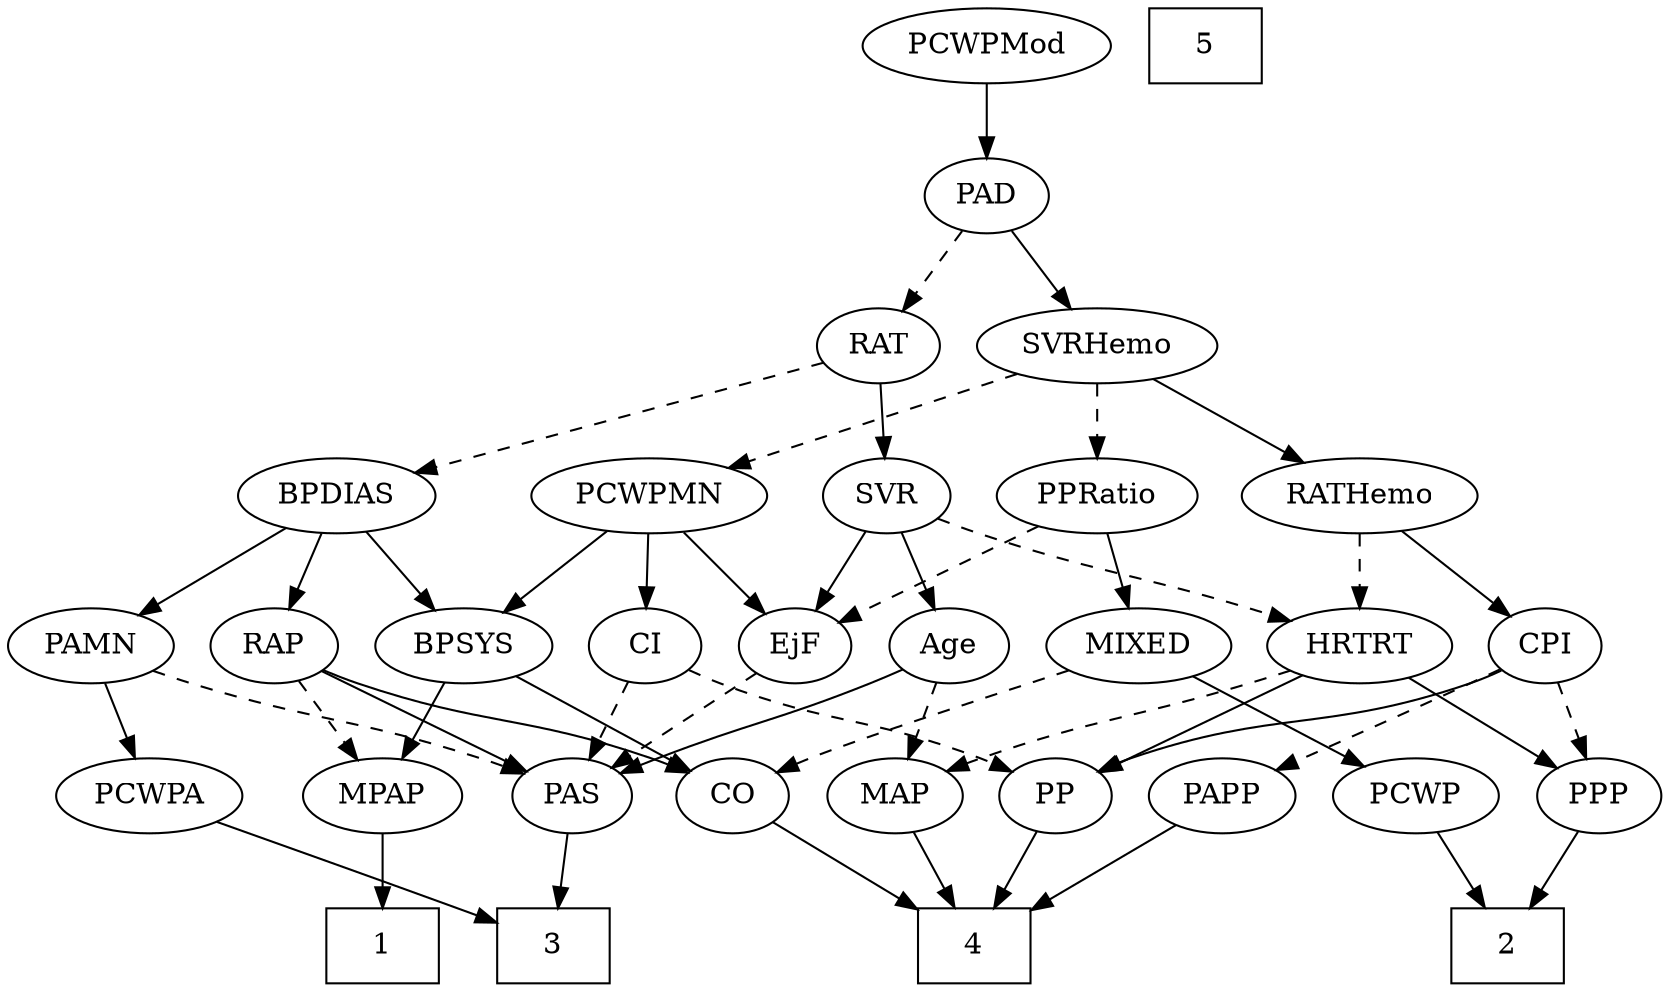 strict digraph {
	graph [bb="0,0,749.4,468"];
	node [label="\N"];
	1	[height=0.5,
		pos="168.4,18",
		shape=box,
		width=0.75];
	2	[height=0.5,
		pos="682.4,18",
		shape=box,
		width=0.75];
	3	[height=0.5,
		pos="247.4,18",
		shape=box,
		width=0.75];
	4	[height=0.5,
		pos="442.4,18",
		shape=box,
		width=0.75];
	5	[height=0.5,
		pos="546.4,450",
		shape=box,
		width=0.75];
	Age	[height=0.5,
		pos="429.4,162",
		width=0.75];
	PAS	[height=0.5,
		pos="253.4,90",
		width=0.75];
	Age -> PAS	[pos="e,274.97,101.02 408.24,150.57 403.4,148.31 398.25,146 393.4,144 348.94,125.71 336.04,125.83 291.4,108 289.05,107.06 286.63,106.06 \
284.21,105.04",
		style=solid];
	MAP	[height=0.5,
		pos="404.4,90",
		width=0.84854];
	Age -> MAP	[pos="e,410.45,107.96 423.47,144.41 420.62,136.42 417.13,126.64 413.91,117.64",
		style=dashed];
	EjF	[height=0.5,
		pos="357.4,162",
		width=0.75];
	EjF -> PAS	[pos="e,271.83,103.41 338.8,148.49 322.54,137.54 298.7,121.49 280.34,109.14",
		style=dashed];
	RAP	[height=0.5,
		pos="118.4,162",
		width=0.77632];
	MPAP	[height=0.5,
		pos="168.4,90",
		width=0.97491];
	RAP -> MPAP	[pos="e,156.63,107.47 129.49,145.46 135.72,136.74 143.64,125.65 150.71,115.76",
		style=dashed];
	CO	[height=0.5,
		pos="327.4,90",
		width=0.75];
	RAP -> CO	[pos="e,305.94,101.31 140.06,150.31 145.03,148.06 150.34,145.82 155.4,144 213.4,123.05 231.29,128.66 289.4,108 291.78,107.15 294.22,106.22 \
296.66,105.24",
		style=solid];
	RAP -> PAS	[pos="e,232.45,101.86 139.49,150.06 161.98,138.4 197.79,119.83 223.25,106.63",
		style=solid];
	MIXED	[height=0.5,
		pos="514.4,162",
		width=1.1193];
	MIXED -> CO	[pos="e,348.77,101.22 483.6,150.29 443.09,136.17 375.72,112.59 364.4,108 362.32,107.16 360.19,106.26 358.05,105.34",
		style=dashed];
	PCWP	[height=0.5,
		pos="642.4,90",
		width=0.97491];
	MIXED -> PCWP	[pos="e,619.09,103.75 539.08,147.5 559.29,136.45 588.05,120.72 610.09,108.67",
		style=solid];
	MPAP -> 1	[pos="e,168.4,36.104 168.4,71.697 168.4,63.983 168.4,54.712 168.4,46.112",
		style=solid];
	BPSYS	[height=0.5,
		pos="202.4,162",
		width=1.0471];
	BPSYS -> MPAP	[pos="e,176.63,107.96 194.34,144.41 190.37,136.25 185.5,126.22 181.06,117.07",
		style=solid];
	BPSYS -> CO	[pos="e,307.29,102.26 225.91,147.83 246.45,136.33 276.36,119.58 298.38,107.25",
		style=solid];
	PAD	[height=0.5,
		pos="449.4,378",
		width=0.79437];
	RAT	[height=0.5,
		pos="402.4,306",
		width=0.75827];
	PAD -> RAT	[pos="e,413.02,322.82 438.73,361.12 432.84,352.34 425.4,341.26 418.79,331.42",
		style=dashed];
	SVRHemo	[height=0.5,
		pos="497.4,306",
		width=1.3902];
	PAD -> SVRHemo	[pos="e,485.88,323.8 460.29,361.12 466.13,352.59 473.47,341.89 480.08,332.25",
		style=solid];
	CO -> 4	[pos="e,415.33,35.478 346.65,77.284 362.95,67.361 386.76,52.868 406.55,40.817",
		style=solid];
	PAS -> 3	[pos="e,248.86,36.104 251.91,71.697 251.25,63.983 250.46,54.712 249.72,46.112",
		style=solid];
	PAMN	[height=0.5,
		pos="36.397,162",
		width=1.011];
	PAMN -> PAS	[pos="e,231.46,100.69 63.859,150.16 69.618,148.02 75.679,145.86 81.397,144 138.81,125.31 155.29,127.6 212.4,108 215.53,106.92 218.77,105.73 \
221.99,104.49",
		style=dashed];
	PCWPA	[height=0.5,
		pos="63.397,90",
		width=1.1555];
	PAMN -> PCWPA	[pos="e,56.921,107.79 42.933,144.05 46.017,136.06 49.769,126.33 53.214,117.4",
		style=solid];
	RATHemo	[height=0.5,
		pos="612.4,234",
		width=1.3721];
	CPI	[height=0.5,
		pos="697.4,162",
		width=0.75];
	RATHemo -> CPI	[pos="e,681.05,176.47 631.68,217.12 644.02,206.96 660.11,193.71 673.28,182.86",
		style=solid];
	HRTRT	[height=0.5,
		pos="612.4,162",
		width=1.1013];
	RATHemo -> HRTRT	[pos="e,612.4,180.1 612.4,215.7 612.4,207.98 612.4,198.71 612.4,190.11",
		style=dashed];
	PP	[height=0.5,
		pos="480.4,90",
		width=0.75];
	CPI -> PP	[pos="e,501.04,101.6 676.75,150.4 671.8,148.09 666.48,145.81 661.4,144 598.85,121.71 578.95,130.29 516.4,108 514.49,107.32 512.55,106.58 \
510.61,105.79",
		style=solid];
	PPP	[height=0.5,
		pos="722.4,90",
		width=0.75];
	CPI -> PPP	[pos="e,716.34,107.96 703.32,144.41 706.17,136.42 709.67,126.64 712.88,117.64",
		style=dashed];
	PAPP	[height=0.5,
		pos="557.4,90",
		width=0.88464];
	CPI -> PAPP	[pos="e,580.36,102.48 676.44,150.52 653.37,138.99 616.04,120.32 589.33,106.97",
		style=dashed];
	SVR	[height=0.5,
		pos="407.4,234",
		width=0.77632];
	RAT -> SVR	[pos="e,406.18,252.1 403.63,287.7 404.18,279.98 404.85,270.71 405.46,262.11",
		style=solid];
	BPDIAS	[height=0.5,
		pos="154.4,234",
		width=1.1735];
	RAT -> BPDIAS	[pos="e,188.83,244.72 377.71,298.03 335.93,286.24 250.74,262.19 198.5,247.45",
		style=dashed];
	SVR -> Age	[pos="e,424.12,179.79 412.72,216.05 415.24,208.06 418.29,198.33 421.1,189.4",
		style=solid];
	SVR -> EjF	[pos="e,368.46,178.49 396.3,217.46 389.89,208.49 381.7,197.02 374.48,186.92",
		style=solid];
	SVR -> HRTRT	[pos="e,582.13,173.66 430.24,223.1 436.12,220.68 442.46,218.16 448.4,216 498.74,197.73 512.54,196.78 563.4,180 566.34,179.03 569.37,178.01 \
572.42,176.98",
		style=dashed];
	PCWPMod	[height=0.5,
		pos="449.4,450",
		width=1.4443];
	PCWPMod -> PAD	[pos="e,449.4,396.1 449.4,431.7 449.4,423.98 449.4,414.71 449.4,406.11",
		style=solid];
	PCWPA -> 3	[pos="e,220.13,29.861 93.984,77.673 122.58,67.042 166.45,50.63 204.4,36 206.47,35.202 208.59,34.379 210.73,33.544",
		style=solid];
	PCWPMN	[height=0.5,
		pos="292.4,234",
		width=1.3902];
	PCWPMN -> EjF	[pos="e,343.73,177.72 307.47,216.76 316.2,207.37 327.31,195.41 336.83,185.15",
		style=solid];
	PCWPMN -> BPSYS	[pos="e,221.39,177.77 272.42,217.46 259.81,207.66 243.36,194.86 229.57,184.14",
		style=solid];
	CI	[height=0.5,
		pos="285.4,162",
		width=0.75];
	PCWPMN -> CI	[pos="e,287.11,180.1 290.67,215.7 289.9,207.98 288.97,198.71 288.11,190.11",
		style=solid];
	SVRHemo -> RATHemo	[pos="e,588.04,249.82 521.79,290.15 538.56,279.95 561.03,266.27 579.4,255.09",
		style=solid];
	SVRHemo -> PCWPMN	[pos="e,327.52,246.99 462.16,292.97 427.58,281.16 374.73,263.11 337.19,250.3",
		style=dashed];
	PPRatio	[height=0.5,
		pos="497.4,234",
		width=1.1013];
	SVRHemo -> PPRatio	[pos="e,497.4,252.1 497.4,287.7 497.4,279.98 497.4,270.71 497.4,262.11",
		style=dashed];
	BPDIAS -> RAP	[pos="e,126.78,179.31 145.68,216.05 141.42,207.77 136.2,197.62 131.47,188.42",
		style=solid];
	BPDIAS -> BPSYS	[pos="e,191.1,179.47 165.77,216.41 171.63,207.87 178.89,197.28 185.4,187.79",
		style=solid];
	BPDIAS -> PAMN	[pos="e,58.752,176.26 130.8,219 112.6,208.21 87.277,193.18 67.436,181.41",
		style=solid];
	MAP -> 4	[pos="e,433.1,36.124 413.21,72.765 417.68,64.525 423.22,54.317 428.27,45.016",
		style=solid];
	PP -> 4	[pos="e,451.69,36.124 471.58,72.765 467.11,64.525 461.57,54.317 456.52,45.016",
		style=solid];
	PPP -> 2	[pos="e,692.18,36.124 713.12,72.765 708.41,64.525 702.58,54.317 697.26,45.016",
		style=solid];
	PPRatio -> EjF	[pos="e,378.35,173.47 471.72,220.16 447.92,208.26 412.51,190.56 387.41,178.01",
		style=dashed];
	PPRatio -> MIXED	[pos="e,510.2,180.28 501.51,216.05 503.4,208.26 505.7,198.82 507.82,190.08",
		style=solid];
	PCWP -> 2	[pos="e,672.43,36.447 651.88,72.411 656.52,64.285 662.22,54.307 667.43,45.184",
		style=solid];
	CI -> PAS	[pos="e,260.93,107.47 277.81,144.41 274.03,136.13 269.36,125.92 265.13,116.66",
		style=dashed];
	CI -> PP	[pos="e,459.31,101.63 306.48,150.37 311.32,148.12 316.49,145.87 321.4,144 374.65,123.78 391.15,128.22 444.4,108 446.24,107.3 448.12,106.55 \
450,105.76",
		style=dashed];
	PAPP -> 4	[pos="e,469.57,35.541 536.57,76.324 520.37,66.46 497.49,52.537 478.35,40.883",
		style=solid];
	HRTRT -> MAP	[pos="e,427.92,101.5 582.14,150.29 575.95,148.16 569.48,145.97 563.4,144 510.84,126.94 496.34,126.83 444.4,108 442.04,107.14 439.62,106.23 \
437.19,105.27",
		style=dashed];
	HRTRT -> PP	[pos="e,500.79,101.81 587.57,147.83 565.51,136.14 533.25,119.03 509.89,106.64",
		style=solid];
	HRTRT -> PPP	[pos="e,703.37,103.11 634.39,147 651.74,135.96 676.04,120.5 694.72,108.62",
		style=solid];
}
